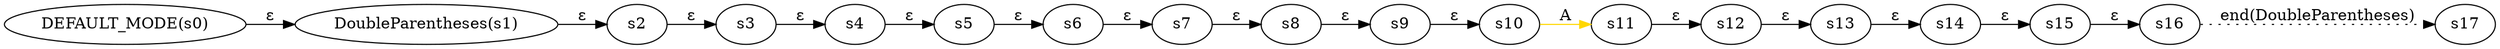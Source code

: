 digraph ATN {
  rankdir=LR;

  "DEFAULT_MODE(s0)" -> "DoubleParentheses(s1)" [label=ε]
  "DoubleParentheses(s1)" -> s2 [label=ε]
  s2 -> s3 [label=ε]
  s3 -> s4 [label=ε]
  s4 -> s5 [label=ε]
  s5 -> s6 [label=ε]
  s6 -> s7 [label=ε]
  s7 -> s8 [label=ε]
  s8 -> s9 [label=ε]
  s9 -> s10 [label=ε]
  s10 -> s11 [label=A color=gold]
  s11 -> s12 [label=ε]
  s12 -> s13 [label=ε]
  s13 -> s14 [label=ε]
  s14 -> s15 [label=ε]
  s15 -> s16 [label=ε]
  s16 -> s17 [label="end(DoubleParentheses)" style=dotted]
}